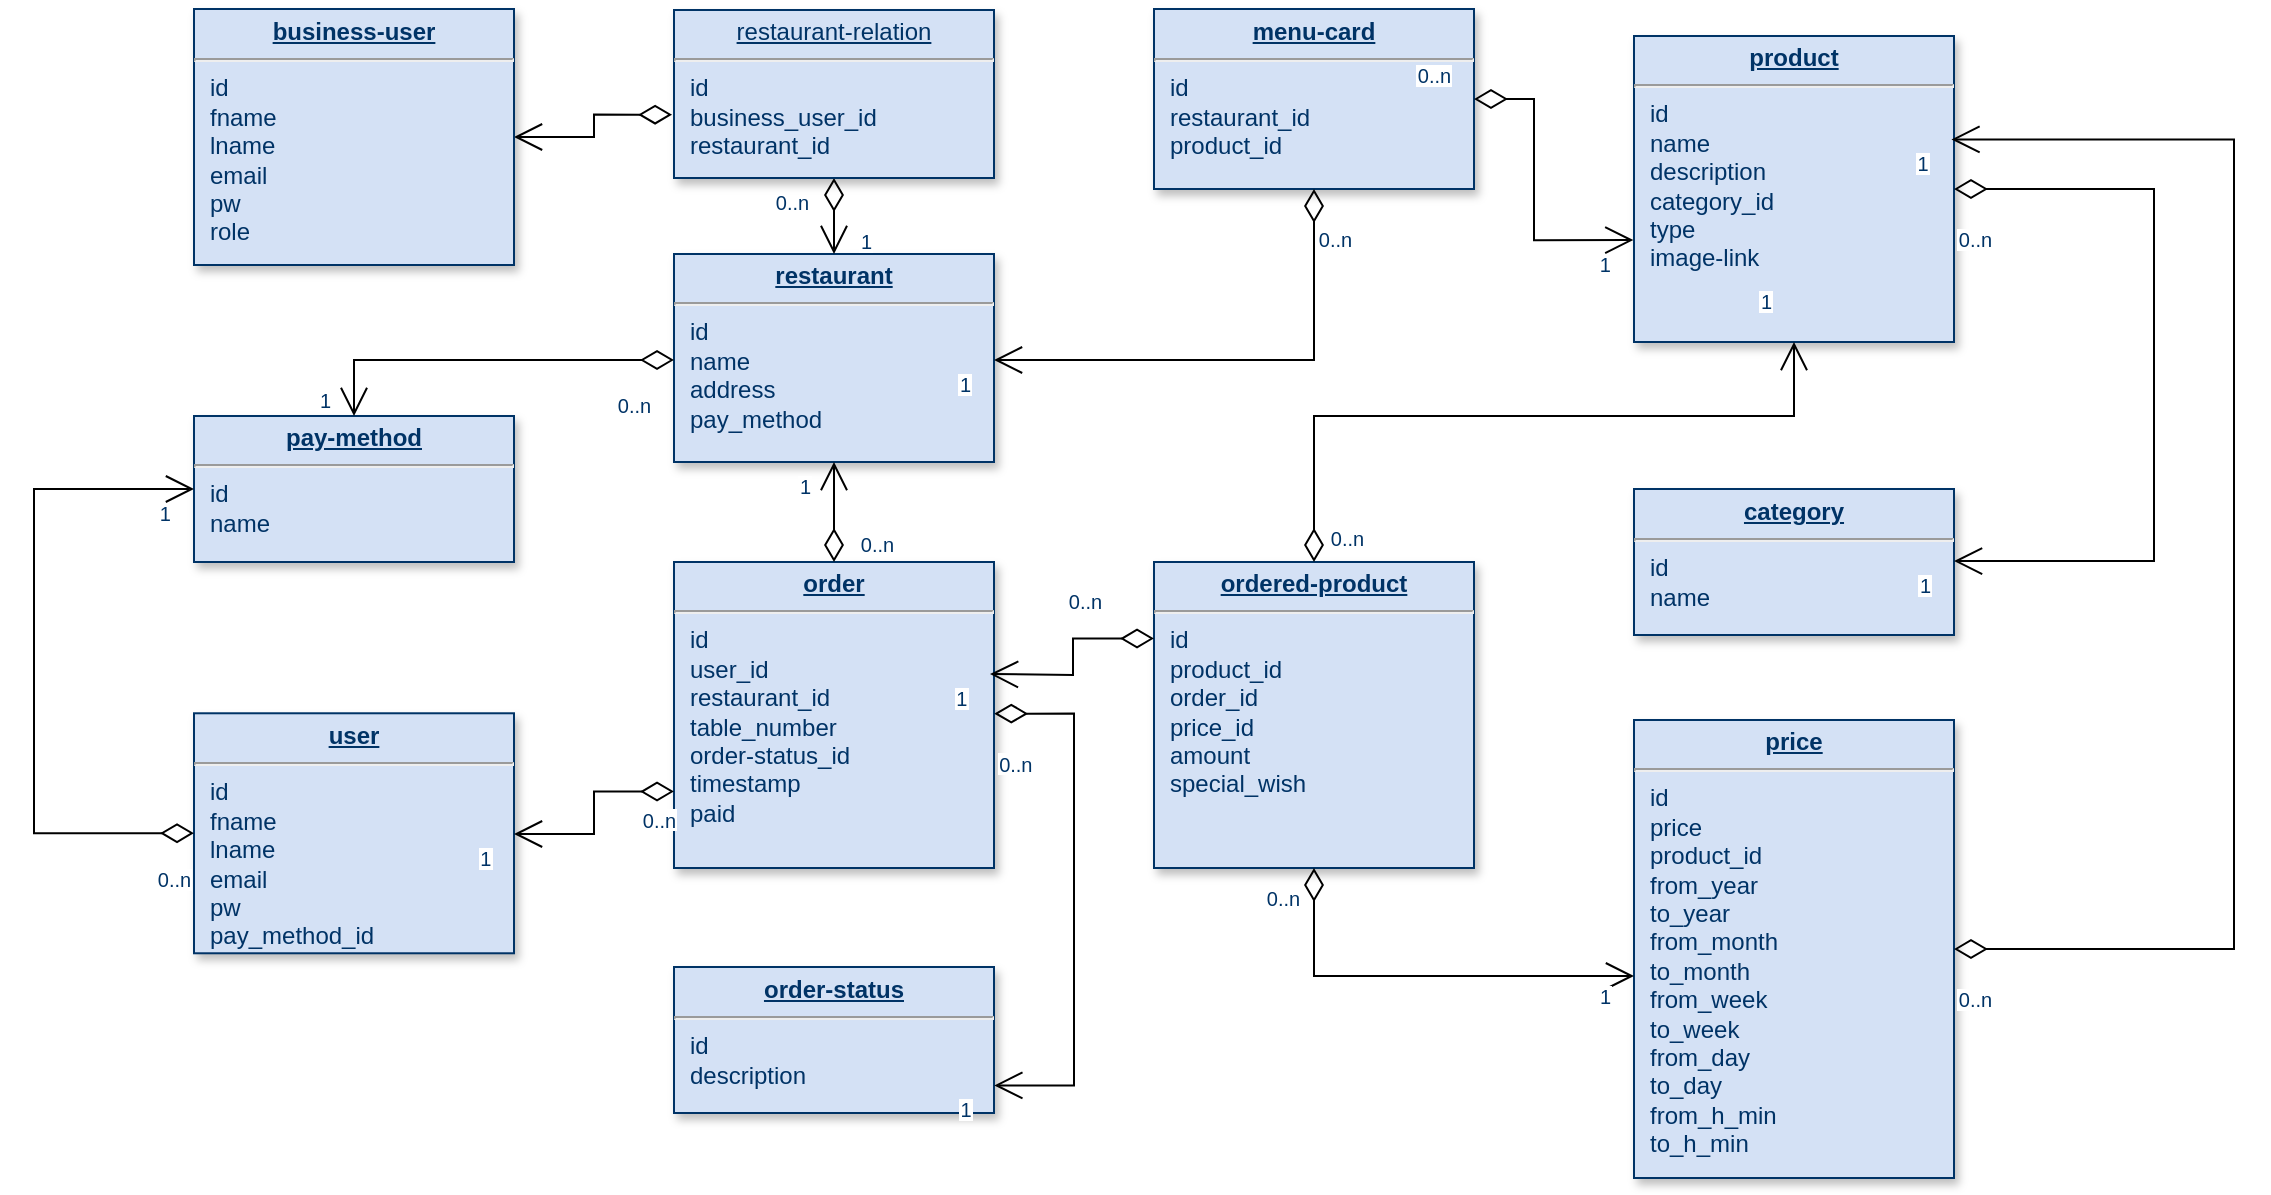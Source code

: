 <mxfile version="10.6.3" type="device"><diagram name="Page-1" id="efa7a0a1-bf9b-a30e-e6df-94a7791c09e9"><mxGraphModel dx="1758" dy="772" grid="1" gridSize="10" guides="1" tooltips="1" connect="1" arrows="1" fold="1" page="1" pageScale="1" pageWidth="826" pageHeight="1169" background="#ffffff" math="0" shadow="0"><root><mxCell id="0"/><mxCell id="1" parent="0"/><mxCell id="19" value="&lt;p style=&quot;margin: 0px ; margin-top: 4px ; text-align: center ; text-decoration: underline&quot;&gt;&lt;b&gt;user&lt;/b&gt;&lt;/p&gt;&lt;hr&gt;&lt;p style=&quot;margin: 0px ; margin-left: 8px&quot;&gt;id&lt;/p&gt;&lt;p style=&quot;margin: 0px ; margin-left: 8px&quot;&gt;fname&lt;/p&gt;&lt;p style=&quot;margin: 0px ; margin-left: 8px&quot;&gt;lname&lt;/p&gt;&lt;p style=&quot;margin: 0px ; margin-left: 8px&quot;&gt;email&lt;/p&gt;&lt;p style=&quot;margin: 0px ; margin-left: 8px&quot;&gt;pw&lt;/p&gt;&lt;p style=&quot;margin: 0px ; margin-left: 8px&quot;&gt;pay_method_id&lt;/p&gt;" style="verticalAlign=top;align=left;overflow=fill;fontSize=12;fontFamily=Helvetica;html=1;strokeColor=#003366;shadow=1;fillColor=#D4E1F5;fontColor=#003366" parent="1" vertex="1"><mxGeometry x="120.0" y="428.64" width="160" height="120" as="geometry"/></mxCell><mxCell id="20" value="&lt;p style=&quot;margin: 0px ; margin-top: 4px ; text-align: center ; text-decoration: underline&quot;&gt;&lt;b&gt;restaurant&lt;/b&gt;&lt;/p&gt;&lt;hr&gt;&lt;p style=&quot;margin: 0px ; margin-left: 8px&quot;&gt;id&lt;/p&gt;&lt;p style=&quot;margin: 0px ; margin-left: 8px&quot;&gt;name&lt;/p&gt;&lt;p style=&quot;margin: 0px ; margin-left: 8px&quot;&gt;address&lt;/p&gt;&lt;p style=&quot;margin: 0px ; margin-left: 8px&quot;&gt;pay_method&lt;/p&gt;" style="verticalAlign=top;align=left;overflow=fill;fontSize=12;fontFamily=Helvetica;html=1;strokeColor=#003366;shadow=1;fillColor=#D4E1F5;fontColor=#003366" parent="1" vertex="1"><mxGeometry x="360" y="199" width="160" height="104" as="geometry"/></mxCell><mxCell id="23" value="&lt;p style=&quot;margin: 0px ; margin-top: 4px ; text-align: center ; text-decoration: underline&quot;&gt;&lt;b&gt;price&lt;/b&gt;&lt;/p&gt;&lt;hr&gt;&lt;p style=&quot;margin: 0px ; margin-left: 8px&quot;&gt;id&lt;/p&gt;&lt;p style=&quot;margin: 0px ; margin-left: 8px&quot;&gt;price&lt;/p&gt;&lt;p style=&quot;margin: 0px ; margin-left: 8px&quot;&gt;product_id&lt;/p&gt;&lt;p style=&quot;margin: 0px ; margin-left: 8px&quot;&gt;from_year&lt;/p&gt;&lt;p style=&quot;margin: 0px ; margin-left: 8px&quot;&gt;to_year&lt;/p&gt;&lt;p style=&quot;margin: 0px ; margin-left: 8px&quot;&gt;from_month&lt;/p&gt;&lt;p style=&quot;margin: 0px ; margin-left: 8px&quot;&gt;to_month&lt;/p&gt;&lt;p style=&quot;margin: 0px ; margin-left: 8px&quot;&gt;from_week&lt;/p&gt;&lt;p style=&quot;margin: 0px ; margin-left: 8px&quot;&gt;to_week&lt;/p&gt;&lt;p style=&quot;margin: 0px ; margin-left: 8px&quot;&gt;from_day&lt;/p&gt;&lt;p style=&quot;margin: 0px ; margin-left: 8px&quot;&gt;to_day&lt;/p&gt;&lt;p style=&quot;margin: 0px ; margin-left: 8px&quot;&gt;from_h_min&lt;/p&gt;&lt;p style=&quot;margin: 0px ; margin-left: 8px&quot;&gt;to_h_min&lt;/p&gt;" style="verticalAlign=top;align=left;overflow=fill;fontSize=12;fontFamily=Helvetica;html=1;strokeColor=#003366;shadow=1;fillColor=#D4E1F5;fontColor=#003366" parent="1" vertex="1"><mxGeometry x="840" y="432" width="160" height="229" as="geometry"/></mxCell><mxCell id="24" value="&lt;p style=&quot;margin: 0px ; margin-top: 4px ; text-align: center ; text-decoration: underline&quot;&gt;&lt;strong&gt;pay-method&lt;/strong&gt;&lt;/p&gt;&lt;hr&gt;&lt;p style=&quot;margin: 0px ; margin-left: 8px&quot;&gt;id&lt;/p&gt;&lt;p style=&quot;margin: 0px ; margin-left: 8px&quot;&gt;name&lt;/p&gt;" style="verticalAlign=top;align=left;overflow=fill;fontSize=12;fontFamily=Helvetica;html=1;strokeColor=#003366;shadow=1;fillColor=#D4E1F5;fontColor=#003366" parent="1" vertex="1"><mxGeometry x="120" y="280" width="160" height="73" as="geometry"/></mxCell><mxCell id="29" value="&lt;p style=&quot;margin: 0px ; margin-top: 4px ; text-align: center ; text-decoration: underline&quot;&gt;&lt;b&gt;menu-card&lt;/b&gt;&lt;/p&gt;&lt;hr&gt;&lt;p style=&quot;margin: 0px ; margin-left: 8px&quot;&gt;id&lt;/p&gt;&lt;p style=&quot;margin: 0px ; margin-left: 8px&quot;&gt;restaurant_id&lt;/p&gt;&lt;p style=&quot;margin: 0px ; margin-left: 8px&quot;&gt;product_id&lt;/p&gt;" style="verticalAlign=top;align=left;overflow=fill;fontSize=12;fontFamily=Helvetica;html=1;strokeColor=#003366;shadow=1;fillColor=#D4E1F5;fontColor=#003366" parent="1" vertex="1"><mxGeometry x="600" y="76.5" width="160" height="90" as="geometry"/></mxCell><mxCell id="48" value="" style="endArrow=open;endSize=12;startArrow=diamondThin;startSize=14;startFill=0;rounded=0;exitX=-0.006;exitY=0.623;exitDx=0;exitDy=0;exitPerimeter=0;edgeStyle=orthogonalEdgeStyle;elbow=vertical;" parent="1" source="ZDneGgOcwgEtVuYVlkaw-121" target="ZDneGgOcwgEtVuYVlkaw-114" edge="1"><mxGeometry x="279.36" y="-18" as="geometry"><mxPoint x="280" y="121" as="sourcePoint"/><mxPoint x="420" y="121" as="targetPoint"/></mxGeometry></mxCell><mxCell id="49" value="0..n" style="resizable=0;align=left;verticalAlign=top;labelBackgroundColor=#ffffff;fontSize=10;strokeColor=#003366;shadow=1;fillColor=#D4E1F5;fontColor=#003366" parent="48" connectable="0" vertex="1"><mxGeometry x="-1" relative="1" as="geometry"><mxPoint x="39.92" y="-20.96" as="offset"/></mxGeometry></mxCell><mxCell id="50" value="1" style="resizable=0;align=right;verticalAlign=top;labelBackgroundColor=#ffffff;fontSize=10;strokeColor=#003366;shadow=1;fillColor=#D4E1F5;fontColor=#003366" parent="48" connectable="0" vertex="1"><mxGeometry x="1" relative="1" as="geometry"><mxPoint x="-10" as="offset"/></mxGeometry></mxCell><mxCell id="99" value="" style="endArrow=open;endSize=12;startArrow=diamondThin;startSize=14;startFill=0;edgeStyle=orthogonalEdgeStyle;exitX=0.5;exitY=1;exitDx=0;exitDy=0;entryX=0.5;entryY=0;entryDx=0;entryDy=0;" parent="1" source="ZDneGgOcwgEtVuYVlkaw-121" target="20" edge="1"><mxGeometry x="409.86" y="-67.5" as="geometry"><mxPoint x="783" y="204.5" as="sourcePoint"/><mxPoint x="783" y="310" as="targetPoint"/><Array as="points"><mxPoint x="440" y="199"/><mxPoint x="440" y="199"/></Array></mxGeometry></mxCell><mxCell id="100" value="0..n" style="resizable=0;align=left;verticalAlign=top;labelBackgroundColor=#ffffff;fontSize=10;strokeColor=#003366;shadow=1;fillColor=#D4E1F5;fontColor=#003366" parent="99" connectable="0" vertex="1"><mxGeometry x="-1" relative="1" as="geometry"><mxPoint x="-31.08" as="offset"/></mxGeometry></mxCell><mxCell id="101" value="1" style="resizable=0;align=right;verticalAlign=top;labelBackgroundColor=#ffffff;fontSize=10;strokeColor=#003366;shadow=1;fillColor=#D4E1F5;fontColor=#003366" parent="99" connectable="0" vertex="1"><mxGeometry x="1" relative="1" as="geometry"><mxPoint x="20.5" y="-18.5" as="offset"/></mxGeometry></mxCell><mxCell id="ZDneGgOcwgEtVuYVlkaw-114" value="&lt;p style=&quot;margin: 0px ; margin-top: 4px ; text-align: center ; text-decoration: underline&quot;&gt;&lt;b&gt;business-user&lt;/b&gt;&lt;/p&gt;&lt;hr&gt;&lt;p style=&quot;margin: 0px ; margin-left: 8px&quot;&gt;id&lt;/p&gt;&lt;p style=&quot;margin: 0px ; margin-left: 8px&quot;&gt;fname&lt;/p&gt;&lt;p style=&quot;margin: 0px ; margin-left: 8px&quot;&gt;lname&lt;/p&gt;&lt;p style=&quot;margin: 0px ; margin-left: 8px&quot;&gt;email&lt;/p&gt;&lt;p style=&quot;margin: 0px ; margin-left: 8px&quot;&gt;pw&lt;/p&gt;&lt;p style=&quot;margin: 0px ; margin-left: 8px&quot;&gt;role&lt;/p&gt;" style="verticalAlign=top;align=left;overflow=fill;fontSize=12;fontFamily=Helvetica;html=1;strokeColor=#003366;shadow=1;fillColor=#D4E1F5;fontColor=#003366" vertex="1" parent="1"><mxGeometry x="120" y="76.5" width="160" height="128" as="geometry"/></mxCell><mxCell id="ZDneGgOcwgEtVuYVlkaw-115" value="&lt;p style=&quot;margin: 0px ; margin-top: 4px ; text-align: center ; text-decoration: underline&quot;&gt;&lt;b&gt;product&lt;/b&gt;&lt;/p&gt;&lt;hr&gt;&lt;p style=&quot;margin: 0px ; margin-left: 8px&quot;&gt;id&lt;/p&gt;&lt;p style=&quot;margin: 0px ; margin-left: 8px&quot;&gt;name&lt;br&gt;&lt;/p&gt;&lt;p style=&quot;margin: 0px ; margin-left: 8px&quot;&gt;description&lt;br&gt;&lt;/p&gt;&lt;p style=&quot;margin: 0px ; margin-left: 8px&quot;&gt;category_id&lt;/p&gt;&lt;p style=&quot;margin: 0px ; margin-left: 8px&quot;&gt;type&lt;/p&gt;&lt;p style=&quot;margin: 0px ; margin-left: 8px&quot;&gt;image-link&lt;/p&gt;&lt;p style=&quot;margin: 0px ; margin-left: 8px&quot;&gt;&lt;br&gt;&lt;/p&gt;" style="verticalAlign=top;align=left;overflow=fill;fontSize=12;fontFamily=Helvetica;html=1;strokeColor=#003366;shadow=1;fillColor=#D4E1F5;fontColor=#003366" vertex="1" parent="1"><mxGeometry x="840" y="90" width="160" height="153" as="geometry"/></mxCell><mxCell id="ZDneGgOcwgEtVuYVlkaw-116" value="&lt;p style=&quot;margin: 0px ; margin-top: 4px ; text-align: center ; text-decoration: underline&quot;&gt;&lt;b&gt;category&lt;/b&gt;&lt;/p&gt;&lt;hr&gt;&lt;p style=&quot;margin: 0px ; margin-left: 8px&quot;&gt;id&lt;/p&gt;&lt;p style=&quot;margin: 0px ; margin-left: 8px&quot;&gt;name&lt;/p&gt;" style="verticalAlign=top;align=left;overflow=fill;fontSize=12;fontFamily=Helvetica;html=1;strokeColor=#003366;shadow=1;fillColor=#D4E1F5;fontColor=#003366" vertex="1" parent="1"><mxGeometry x="840" y="316.5" width="160" height="73" as="geometry"/></mxCell><mxCell id="ZDneGgOcwgEtVuYVlkaw-117" value="&lt;p style=&quot;margin: 0px ; margin-top: 4px ; text-align: center ; text-decoration: underline&quot;&gt;&lt;b&gt;ordered-product&lt;/b&gt;&lt;/p&gt;&lt;hr&gt;&lt;p style=&quot;margin: 0px ; margin-left: 8px&quot;&gt;id&lt;/p&gt;&lt;p style=&quot;margin: 0px ; margin-left: 8px&quot;&gt;product_id&lt;/p&gt;&lt;p style=&quot;margin: 0px ; margin-left: 8px&quot;&gt;&lt;span&gt;order_id&lt;/span&gt;&lt;/p&gt;&lt;p style=&quot;margin: 0px ; margin-left: 8px&quot;&gt;&lt;span&gt;price_id&lt;/span&gt;&lt;/p&gt;&lt;p style=&quot;margin: 0px ; margin-left: 8px&quot;&gt;amount&lt;/p&gt;&lt;p style=&quot;margin: 0px ; margin-left: 8px&quot;&gt;special_wish&lt;/p&gt;&lt;p style=&quot;margin: 0px ; margin-left: 8px&quot;&gt;&lt;br&gt;&lt;/p&gt;" style="verticalAlign=top;align=left;overflow=fill;fontSize=12;fontFamily=Helvetica;html=1;strokeColor=#003366;shadow=1;fillColor=#D4E1F5;fontColor=#003366" vertex="1" parent="1"><mxGeometry x="600" y="353" width="160" height="153" as="geometry"/></mxCell><mxCell id="ZDneGgOcwgEtVuYVlkaw-118" value="&lt;p style=&quot;margin: 0px ; margin-top: 4px ; text-align: center ; text-decoration: underline&quot;&gt;&lt;b&gt;order&lt;/b&gt;&lt;/p&gt;&lt;hr&gt;&lt;p style=&quot;margin: 0px ; margin-left: 8px&quot;&gt;id&lt;/p&gt;&lt;p style=&quot;margin: 0px ; margin-left: 8px&quot;&gt;user_id&lt;/p&gt;&lt;p style=&quot;margin: 0px ; margin-left: 8px&quot;&gt;&lt;span&gt;restaurant_id&lt;/span&gt;&lt;/p&gt;&lt;p style=&quot;margin: 0px ; margin-left: 8px&quot;&gt;table_number&lt;/p&gt;&lt;p style=&quot;margin: 0px ; margin-left: 8px&quot;&gt;order-status_id&lt;/p&gt;&lt;p style=&quot;margin: 0px ; margin-left: 8px&quot;&gt;timestamp&lt;/p&gt;&lt;p style=&quot;margin: 0px ; margin-left: 8px&quot;&gt;paid&lt;/p&gt;" style="verticalAlign=top;align=left;overflow=fill;fontSize=12;fontFamily=Helvetica;html=1;strokeColor=#003366;shadow=1;fillColor=#D4E1F5;fontColor=#003366" vertex="1" parent="1"><mxGeometry x="360" y="353" width="160" height="153" as="geometry"/></mxCell><mxCell id="ZDneGgOcwgEtVuYVlkaw-120" value="&lt;p style=&quot;margin: 0px ; margin-top: 4px ; text-align: center ; text-decoration: underline&quot;&gt;&lt;b&gt;order-status&lt;/b&gt;&lt;/p&gt;&lt;hr&gt;&lt;p style=&quot;margin: 0px ; margin-left: 8px&quot;&gt;id&lt;/p&gt;&lt;p style=&quot;margin: 0px ; margin-left: 8px&quot;&gt;description&lt;/p&gt;" style="verticalAlign=top;align=left;overflow=fill;fontSize=12;fontFamily=Helvetica;html=1;strokeColor=#003366;shadow=1;fillColor=#D4E1F5;fontColor=#003366" vertex="1" parent="1"><mxGeometry x="360" y="555.5" width="160" height="73" as="geometry"/></mxCell><mxCell id="ZDneGgOcwgEtVuYVlkaw-121" value="&lt;p style=&quot;margin: 0px ; margin-top: 4px ; text-align: center ; text-decoration: underline&quot;&gt;restaurant-relation&lt;/p&gt;&lt;hr&gt;&lt;p style=&quot;margin: 0px ; margin-left: 8px&quot;&gt;id&lt;/p&gt;&lt;p style=&quot;margin: 0px ; margin-left: 8px&quot;&gt;business_user_id&lt;/p&gt;&lt;p style=&quot;margin: 0px ; margin-left: 8px&quot;&gt;restaurant_id&lt;/p&gt;" style="verticalAlign=top;align=left;overflow=fill;fontSize=12;fontFamily=Helvetica;html=1;strokeColor=#003366;shadow=1;fillColor=#D4E1F5;fontColor=#003366" vertex="1" parent="1"><mxGeometry x="360" y="77" width="160" height="84" as="geometry"/></mxCell><mxCell id="ZDneGgOcwgEtVuYVlkaw-122" value="" style="endArrow=open;endSize=12;startArrow=diamondThin;startSize=14;startFill=0;rounded=0;edgeStyle=orthogonalEdgeStyle;elbow=vertical;exitX=0.5;exitY=1;exitDx=0;exitDy=0;" edge="1" parent="1" source="29" target="20"><mxGeometry x="1198.86" y="19.5" as="geometry"><mxPoint x="690" y="252" as="sourcePoint"/><mxPoint x="600" y="190" as="targetPoint"/><Array as="points"><mxPoint x="680" y="252"/></Array></mxGeometry></mxCell><mxCell id="ZDneGgOcwgEtVuYVlkaw-123" value="0..n" style="resizable=0;align=left;verticalAlign=top;labelBackgroundColor=#ffffff;fontSize=10;strokeColor=#003366;shadow=1;fillColor=#D4E1F5;fontColor=#003366" connectable="0" vertex="1" parent="ZDneGgOcwgEtVuYVlkaw-122"><mxGeometry x="-1" relative="1" as="geometry"><mxPoint x="0.42" y="13.04" as="offset"/></mxGeometry></mxCell><mxCell id="ZDneGgOcwgEtVuYVlkaw-124" value="1" style="resizable=0;align=right;verticalAlign=top;labelBackgroundColor=#ffffff;fontSize=10;strokeColor=#003366;shadow=1;fillColor=#D4E1F5;fontColor=#003366" connectable="0" vertex="1" parent="ZDneGgOcwgEtVuYVlkaw-122"><mxGeometry x="1" relative="1" as="geometry"><mxPoint x="-10" as="offset"/></mxGeometry></mxCell><mxCell id="ZDneGgOcwgEtVuYVlkaw-125" value="" style="endArrow=open;endSize=12;startArrow=diamondThin;startSize=14;startFill=0;rounded=0;edgeStyle=orthogonalEdgeStyle;elbow=vertical;exitX=1;exitY=0.5;exitDx=0;exitDy=0;entryX=-0.002;entryY=0.667;entryDx=0;entryDy=0;entryPerimeter=0;" edge="1" parent="1" source="29" target="ZDneGgOcwgEtVuYVlkaw-115"><mxGeometry x="1308.86" y="70" as="geometry"><mxPoint x="779.059" y="218.5" as="sourcePoint"/><mxPoint x="790" y="40" as="targetPoint"/><Array as="points"><mxPoint x="790" y="121"/><mxPoint x="790" y="192"/></Array></mxGeometry></mxCell><mxCell id="ZDneGgOcwgEtVuYVlkaw-126" value="0..n" style="resizable=0;align=left;verticalAlign=top;labelBackgroundColor=#ffffff;fontSize=10;strokeColor=#003366;shadow=1;fillColor=#D4E1F5;fontColor=#003366" connectable="0" vertex="1" parent="ZDneGgOcwgEtVuYVlkaw-125"><mxGeometry x="-1" relative="1" as="geometry"><mxPoint x="-30.08" y="-23.96" as="offset"/></mxGeometry></mxCell><mxCell id="ZDneGgOcwgEtVuYVlkaw-127" value="1" style="resizable=0;align=right;verticalAlign=top;labelBackgroundColor=#ffffff;fontSize=10;strokeColor=#003366;shadow=1;fillColor=#D4E1F5;fontColor=#003366" connectable="0" vertex="1" parent="ZDneGgOcwgEtVuYVlkaw-125"><mxGeometry x="1" relative="1" as="geometry"><mxPoint x="-10" as="offset"/></mxGeometry></mxCell><mxCell id="ZDneGgOcwgEtVuYVlkaw-128" value="" style="endArrow=open;endSize=12;startArrow=diamondThin;startSize=14;startFill=0;rounded=0;edgeStyle=orthogonalEdgeStyle;elbow=vertical;exitX=1;exitY=0.5;exitDx=0;exitDy=0;" edge="1" parent="1" source="ZDneGgOcwgEtVuYVlkaw-115"><mxGeometry x="1678.86" y="120.5" as="geometry"><mxPoint x="1159.647" y="267.824" as="sourcePoint"/><mxPoint x="1000" y="352.529" as="targetPoint"/><Array as="points"><mxPoint x="1100" y="167"/><mxPoint x="1100" y="353"/></Array></mxGeometry></mxCell><mxCell id="ZDneGgOcwgEtVuYVlkaw-129" value="0..n" style="resizable=0;align=left;verticalAlign=top;labelBackgroundColor=#ffffff;fontSize=10;strokeColor=#003366;shadow=1;fillColor=#D4E1F5;fontColor=#003366" connectable="0" vertex="1" parent="ZDneGgOcwgEtVuYVlkaw-128"><mxGeometry x="-1" relative="1" as="geometry"><mxPoint x="0.42" y="13.04" as="offset"/></mxGeometry></mxCell><mxCell id="ZDneGgOcwgEtVuYVlkaw-130" value="1" style="resizable=0;align=right;verticalAlign=top;labelBackgroundColor=#ffffff;fontSize=10;strokeColor=#003366;shadow=1;fillColor=#D4E1F5;fontColor=#003366" connectable="0" vertex="1" parent="ZDneGgOcwgEtVuYVlkaw-128"><mxGeometry x="1" relative="1" as="geometry"><mxPoint x="-10" as="offset"/></mxGeometry></mxCell><mxCell id="ZDneGgOcwgEtVuYVlkaw-131" value="" style="endArrow=open;endSize=12;startArrow=diamondThin;startSize=14;startFill=0;rounded=0;edgeStyle=orthogonalEdgeStyle;elbow=vertical;entryX=0.5;entryY=0;entryDx=0;entryDy=0;" edge="1" parent="1" source="20" target="24"><mxGeometry x="669.36" y="103.5" as="geometry"><mxPoint x="361" y="267" as="sourcePoint"/><mxPoint x="-9.853" y="335.706" as="targetPoint"/><Array as="points"><mxPoint x="200" y="252"/></Array></mxGeometry></mxCell><mxCell id="ZDneGgOcwgEtVuYVlkaw-132" value="0..n" style="resizable=0;align=left;verticalAlign=top;labelBackgroundColor=#ffffff;fontSize=10;strokeColor=#003366;shadow=1;fillColor=#D4E1F5;fontColor=#003366" connectable="0" vertex="1" parent="ZDneGgOcwgEtVuYVlkaw-131"><mxGeometry x="-1" relative="1" as="geometry"><mxPoint x="-30.08" y="10.54" as="offset"/></mxGeometry></mxCell><mxCell id="ZDneGgOcwgEtVuYVlkaw-133" value="1" style="resizable=0;align=right;verticalAlign=top;labelBackgroundColor=#ffffff;fontSize=10;strokeColor=#003366;shadow=1;fillColor=#D4E1F5;fontColor=#003366" connectable="0" vertex="1" parent="ZDneGgOcwgEtVuYVlkaw-131"><mxGeometry x="1" relative="1" as="geometry"><mxPoint x="-10" y="-20" as="offset"/></mxGeometry></mxCell><mxCell id="ZDneGgOcwgEtVuYVlkaw-134" value="" style="endArrow=open;endSize=12;startArrow=diamondThin;startSize=14;startFill=0;rounded=0;edgeStyle=orthogonalEdgeStyle;elbow=vertical;" edge="1" parent="1" source="19" target="24"><mxGeometry x="669.36" y="445" as="geometry"><mxPoint x="-9.853" y="491.324" as="sourcePoint"/><mxPoint x="-9.853" y="677.206" as="targetPoint"/><Array as="points"><mxPoint x="40" y="488.64"/><mxPoint x="40" y="316.5"/></Array></mxGeometry></mxCell><mxCell id="ZDneGgOcwgEtVuYVlkaw-135" value="0..n" style="resizable=0;align=left;verticalAlign=top;labelBackgroundColor=#ffffff;fontSize=10;strokeColor=#003366;shadow=1;fillColor=#D4E1F5;fontColor=#003366" connectable="0" vertex="1" parent="ZDneGgOcwgEtVuYVlkaw-134"><mxGeometry x="-1" relative="1" as="geometry"><mxPoint x="-20.08" y="11.04" as="offset"/></mxGeometry></mxCell><mxCell id="ZDneGgOcwgEtVuYVlkaw-136" value="1" style="resizable=0;align=right;verticalAlign=top;labelBackgroundColor=#ffffff;fontSize=10;strokeColor=#003366;shadow=1;fillColor=#D4E1F5;fontColor=#003366" connectable="0" vertex="1" parent="ZDneGgOcwgEtVuYVlkaw-134"><mxGeometry x="1" relative="1" as="geometry"><mxPoint x="-10" as="offset"/></mxGeometry></mxCell><mxCell id="ZDneGgOcwgEtVuYVlkaw-137" value="" style="endArrow=open;endSize=12;startArrow=diamondThin;startSize=14;startFill=0;rounded=0;edgeStyle=orthogonalEdgeStyle;elbow=vertical;exitX=0;exitY=0.75;exitDx=0;exitDy=0;" edge="1" parent="1" source="ZDneGgOcwgEtVuYVlkaw-118" target="19"><mxGeometry x="798.86" y="545" as="geometry"><mxPoint x="320" y="540" as="sourcePoint"/><mxPoint x="119.647" y="777.206" as="targetPoint"/><Array as="points"><mxPoint x="320" y="468"/><mxPoint x="320" y="489"/></Array></mxGeometry></mxCell><mxCell id="ZDneGgOcwgEtVuYVlkaw-138" value="0..n" style="resizable=0;align=left;verticalAlign=top;labelBackgroundColor=#ffffff;fontSize=10;strokeColor=#003366;shadow=1;fillColor=#D4E1F5;fontColor=#003366" connectable="0" vertex="1" parent="ZDneGgOcwgEtVuYVlkaw-137"><mxGeometry x="-1" relative="1" as="geometry"><mxPoint x="-17.58" y="2.04" as="offset"/></mxGeometry></mxCell><mxCell id="ZDneGgOcwgEtVuYVlkaw-139" value="1" style="resizable=0;align=right;verticalAlign=top;labelBackgroundColor=#ffffff;fontSize=10;strokeColor=#003366;shadow=1;fillColor=#D4E1F5;fontColor=#003366" connectable="0" vertex="1" parent="ZDneGgOcwgEtVuYVlkaw-137"><mxGeometry x="1" relative="1" as="geometry"><mxPoint x="-10" as="offset"/></mxGeometry></mxCell><mxCell id="ZDneGgOcwgEtVuYVlkaw-140" value="" style="endArrow=open;endSize=12;startArrow=diamondThin;startSize=14;startFill=0;rounded=0;edgeStyle=orthogonalEdgeStyle;elbow=vertical;exitX=1;exitY=0.5;exitDx=0;exitDy=0;" edge="1" parent="1"><mxGeometry x="1199.36" y="382.5" as="geometry"><mxPoint x="520.147" y="428.824" as="sourcePoint"/><mxPoint x="520.147" y="614.706" as="targetPoint"/><Array as="points"><mxPoint x="560" y="429"/><mxPoint x="560" y="615"/></Array></mxGeometry></mxCell><mxCell id="ZDneGgOcwgEtVuYVlkaw-141" value="0..n" style="resizable=0;align=left;verticalAlign=top;labelBackgroundColor=#ffffff;fontSize=10;strokeColor=#003366;shadow=1;fillColor=#D4E1F5;fontColor=#003366" connectable="0" vertex="1" parent="ZDneGgOcwgEtVuYVlkaw-140"><mxGeometry x="-1" relative="1" as="geometry"><mxPoint x="0.42" y="13.04" as="offset"/></mxGeometry></mxCell><mxCell id="ZDneGgOcwgEtVuYVlkaw-142" value="1" style="resizable=0;align=right;verticalAlign=top;labelBackgroundColor=#ffffff;fontSize=10;strokeColor=#003366;shadow=1;fillColor=#D4E1F5;fontColor=#003366" connectable="0" vertex="1" parent="ZDneGgOcwgEtVuYVlkaw-140"><mxGeometry x="1" relative="1" as="geometry"><mxPoint x="-10" as="offset"/></mxGeometry></mxCell><mxCell id="ZDneGgOcwgEtVuYVlkaw-143" value="" style="endArrow=open;endSize=12;startArrow=diamondThin;startSize=14;startFill=0;rounded=0;edgeStyle=orthogonalEdgeStyle;elbow=vertical;exitX=0.5;exitY=0;exitDx=0;exitDy=0;" edge="1" parent="1" source="ZDneGgOcwgEtVuYVlkaw-118" target="20"><mxGeometry x="1208.86" y="213" as="geometry"><mxPoint x="520" y="270" as="sourcePoint"/><mxPoint x="529.647" y="445.206" as="targetPoint"/><Array as="points"><mxPoint x="440" y="320"/><mxPoint x="440" y="320"/></Array></mxGeometry></mxCell><mxCell id="ZDneGgOcwgEtVuYVlkaw-144" value="0..n" style="resizable=0;align=left;verticalAlign=top;labelBackgroundColor=#ffffff;fontSize=10;strokeColor=#003366;shadow=1;fillColor=#D4E1F5;fontColor=#003366" connectable="0" vertex="1" parent="ZDneGgOcwgEtVuYVlkaw-143"><mxGeometry x="-1" relative="1" as="geometry"><mxPoint x="11.42" y="-20.96" as="offset"/></mxGeometry></mxCell><mxCell id="ZDneGgOcwgEtVuYVlkaw-145" value="1" style="resizable=0;align=right;verticalAlign=top;labelBackgroundColor=#ffffff;fontSize=10;strokeColor=#003366;shadow=1;fillColor=#D4E1F5;fontColor=#003366" connectable="0" vertex="1" parent="ZDneGgOcwgEtVuYVlkaw-143"><mxGeometry x="1" relative="1" as="geometry"><mxPoint x="-10" as="offset"/></mxGeometry></mxCell><mxCell id="ZDneGgOcwgEtVuYVlkaw-146" value="" style="endArrow=open;endSize=12;startArrow=diamondThin;startSize=14;startFill=0;rounded=0;edgeStyle=orthogonalEdgeStyle;elbow=vertical;exitX=0.5;exitY=1;exitDx=0;exitDy=0;" edge="1" parent="1" source="ZDneGgOcwgEtVuYVlkaw-117" target="23"><mxGeometry x="1348.86" y="459" as="geometry"><mxPoint x="750" y="600" as="sourcePoint"/><mxPoint x="669.647" y="691.206" as="targetPoint"/><Array as="points"><mxPoint x="680" y="560"/></Array></mxGeometry></mxCell><mxCell id="ZDneGgOcwgEtVuYVlkaw-147" value="0..n" style="resizable=0;align=left;verticalAlign=top;labelBackgroundColor=#ffffff;fontSize=10;strokeColor=#003366;shadow=1;fillColor=#D4E1F5;fontColor=#003366" connectable="0" vertex="1" parent="ZDneGgOcwgEtVuYVlkaw-146"><mxGeometry x="-1" relative="1" as="geometry"><mxPoint x="-25.58" y="3.04" as="offset"/></mxGeometry></mxCell><mxCell id="ZDneGgOcwgEtVuYVlkaw-148" value="1" style="resizable=0;align=right;verticalAlign=top;labelBackgroundColor=#ffffff;fontSize=10;strokeColor=#003366;shadow=1;fillColor=#D4E1F5;fontColor=#003366" connectable="0" vertex="1" parent="ZDneGgOcwgEtVuYVlkaw-146"><mxGeometry x="1" relative="1" as="geometry"><mxPoint x="-10" y="-2" as="offset"/></mxGeometry></mxCell><mxCell id="ZDneGgOcwgEtVuYVlkaw-149" value="" style="endArrow=open;endSize=12;startArrow=diamondThin;startSize=14;startFill=0;rounded=0;edgeStyle=orthogonalEdgeStyle;elbow=vertical;exitX=0;exitY=0.25;exitDx=0;exitDy=0;" edge="1" parent="1" source="ZDneGgOcwgEtVuYVlkaw-117"><mxGeometry x="1319.36" y="489" as="geometry"><mxPoint x="570" y="409" as="sourcePoint"/><mxPoint x="518" y="409" as="targetPoint"/><Array as="points"/></mxGeometry></mxCell><mxCell id="ZDneGgOcwgEtVuYVlkaw-150" value="0..n" style="resizable=0;align=left;verticalAlign=top;labelBackgroundColor=#ffffff;fontSize=10;strokeColor=#003366;shadow=1;fillColor=#D4E1F5;fontColor=#003366" connectable="0" vertex="1" parent="ZDneGgOcwgEtVuYVlkaw-149"><mxGeometry x="-1" relative="1" as="geometry"><mxPoint x="-44.58" y="-30.96" as="offset"/></mxGeometry></mxCell><mxCell id="ZDneGgOcwgEtVuYVlkaw-151" value="1" style="resizable=0;align=right;verticalAlign=top;labelBackgroundColor=#ffffff;fontSize=10;strokeColor=#003366;shadow=1;fillColor=#D4E1F5;fontColor=#003366" connectable="0" vertex="1" parent="ZDneGgOcwgEtVuYVlkaw-149"><mxGeometry x="1" relative="1" as="geometry"><mxPoint x="-10" as="offset"/></mxGeometry></mxCell><mxCell id="ZDneGgOcwgEtVuYVlkaw-152" value="" style="endArrow=open;endSize=12;startArrow=diamondThin;startSize=14;startFill=0;rounded=0;edgeStyle=orthogonalEdgeStyle;elbow=vertical;entryX=0.5;entryY=1;entryDx=0;entryDy=0;exitX=0.5;exitY=0;exitDx=0;exitDy=0;" edge="1" parent="1" source="ZDneGgOcwgEtVuYVlkaw-117" target="ZDneGgOcwgEtVuYVlkaw-115"><mxGeometry x="1404.36" y="157.5" as="geometry"><mxPoint x="790" y="310" as="sourcePoint"/><mxPoint x="725.147" y="389.706" as="targetPoint"/><Array as="points"><mxPoint x="680" y="280"/><mxPoint x="920" y="280"/></Array></mxGeometry></mxCell><mxCell id="ZDneGgOcwgEtVuYVlkaw-153" value="0..n" style="resizable=0;align=left;verticalAlign=top;labelBackgroundColor=#ffffff;fontSize=10;strokeColor=#003366;shadow=1;fillColor=#D4E1F5;fontColor=#003366" connectable="0" vertex="1" parent="ZDneGgOcwgEtVuYVlkaw-152"><mxGeometry x="-1" relative="1" as="geometry"><mxPoint x="6.42" y="-23.96" as="offset"/></mxGeometry></mxCell><mxCell id="ZDneGgOcwgEtVuYVlkaw-154" value="1" style="resizable=0;align=right;verticalAlign=top;labelBackgroundColor=#ffffff;fontSize=10;strokeColor=#003366;shadow=1;fillColor=#D4E1F5;fontColor=#003366" connectable="0" vertex="1" parent="ZDneGgOcwgEtVuYVlkaw-152"><mxGeometry x="1" relative="1" as="geometry"><mxPoint x="-9.5" y="-32.5" as="offset"/></mxGeometry></mxCell><mxCell id="ZDneGgOcwgEtVuYVlkaw-155" value="" style="endArrow=open;endSize=12;startArrow=diamondThin;startSize=14;startFill=0;rounded=0;edgeStyle=orthogonalEdgeStyle;elbow=vertical;entryX=0.992;entryY=0.338;entryDx=0;entryDy=0;entryPerimeter=0;" edge="1" parent="1" source="23" target="ZDneGgOcwgEtVuYVlkaw-115"><mxGeometry x="1888.86" y="283" as="geometry"><mxPoint x="1209.647" y="329.324" as="sourcePoint"/><mxPoint x="1209.647" y="515.206" as="targetPoint"/><Array as="points"><mxPoint x="1140" y="547"/><mxPoint x="1140" y="142"/></Array></mxGeometry></mxCell><mxCell id="ZDneGgOcwgEtVuYVlkaw-156" value="0..n" style="resizable=0;align=left;verticalAlign=top;labelBackgroundColor=#ffffff;fontSize=10;strokeColor=#003366;shadow=1;fillColor=#D4E1F5;fontColor=#003366" connectable="0" vertex="1" parent="ZDneGgOcwgEtVuYVlkaw-155"><mxGeometry x="-1" relative="1" as="geometry"><mxPoint x="0.42" y="13.04" as="offset"/></mxGeometry></mxCell><mxCell id="ZDneGgOcwgEtVuYVlkaw-157" value="1" style="resizable=0;align=right;verticalAlign=top;labelBackgroundColor=#ffffff;fontSize=10;strokeColor=#003366;shadow=1;fillColor=#D4E1F5;fontColor=#003366" connectable="0" vertex="1" parent="ZDneGgOcwgEtVuYVlkaw-155"><mxGeometry x="1" relative="1" as="geometry"><mxPoint x="-10" as="offset"/></mxGeometry></mxCell></root></mxGraphModel></diagram></mxfile>